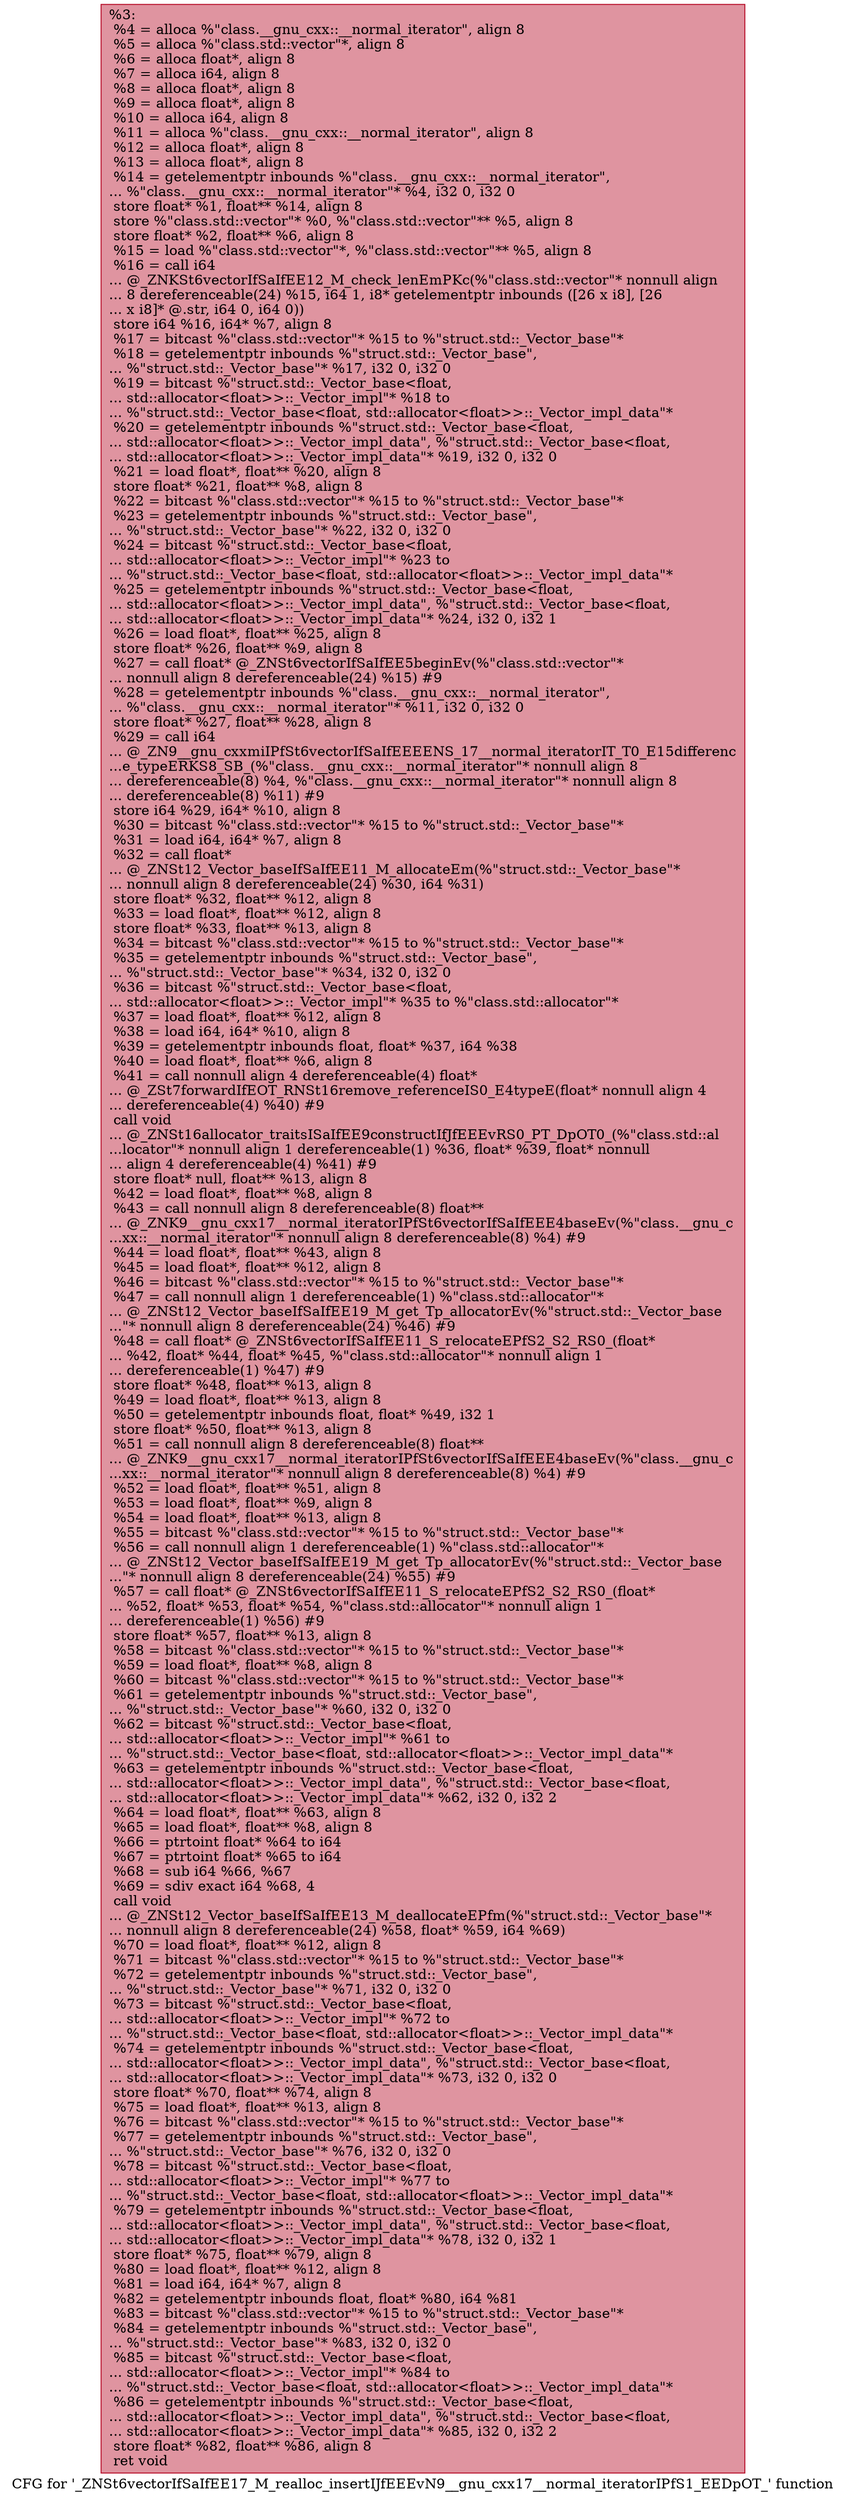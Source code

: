 digraph "CFG for '_ZNSt6vectorIfSaIfEE17_M_realloc_insertIJfEEEvN9__gnu_cxx17__normal_iteratorIPfS1_EEDpOT_' function" {
	label="CFG for '_ZNSt6vectorIfSaIfEE17_M_realloc_insertIJfEEEvN9__gnu_cxx17__normal_iteratorIPfS1_EEDpOT_' function";

	Node0x55a6d766a330 [shape=record,color="#b70d28ff", style=filled, fillcolor="#b70d2870",label="{%3:\l  %4 = alloca %\"class.__gnu_cxx::__normal_iterator\", align 8\l  %5 = alloca %\"class.std::vector\"*, align 8\l  %6 = alloca float*, align 8\l  %7 = alloca i64, align 8\l  %8 = alloca float*, align 8\l  %9 = alloca float*, align 8\l  %10 = alloca i64, align 8\l  %11 = alloca %\"class.__gnu_cxx::__normal_iterator\", align 8\l  %12 = alloca float*, align 8\l  %13 = alloca float*, align 8\l  %14 = getelementptr inbounds %\"class.__gnu_cxx::__normal_iterator\",\l... %\"class.__gnu_cxx::__normal_iterator\"* %4, i32 0, i32 0\l  store float* %1, float** %14, align 8\l  store %\"class.std::vector\"* %0, %\"class.std::vector\"** %5, align 8\l  store float* %2, float** %6, align 8\l  %15 = load %\"class.std::vector\"*, %\"class.std::vector\"** %5, align 8\l  %16 = call i64\l... @_ZNKSt6vectorIfSaIfEE12_M_check_lenEmPKc(%\"class.std::vector\"* nonnull align\l... 8 dereferenceable(24) %15, i64 1, i8* getelementptr inbounds ([26 x i8], [26\l... x i8]* @.str, i64 0, i64 0))\l  store i64 %16, i64* %7, align 8\l  %17 = bitcast %\"class.std::vector\"* %15 to %\"struct.std::_Vector_base\"*\l  %18 = getelementptr inbounds %\"struct.std::_Vector_base\",\l... %\"struct.std::_Vector_base\"* %17, i32 0, i32 0\l  %19 = bitcast %\"struct.std::_Vector_base\<float,\l... std::allocator\<float\>\>::_Vector_impl\"* %18 to\l... %\"struct.std::_Vector_base\<float, std::allocator\<float\>\>::_Vector_impl_data\"*\l  %20 = getelementptr inbounds %\"struct.std::_Vector_base\<float,\l... std::allocator\<float\>\>::_Vector_impl_data\", %\"struct.std::_Vector_base\<float,\l... std::allocator\<float\>\>::_Vector_impl_data\"* %19, i32 0, i32 0\l  %21 = load float*, float** %20, align 8\l  store float* %21, float** %8, align 8\l  %22 = bitcast %\"class.std::vector\"* %15 to %\"struct.std::_Vector_base\"*\l  %23 = getelementptr inbounds %\"struct.std::_Vector_base\",\l... %\"struct.std::_Vector_base\"* %22, i32 0, i32 0\l  %24 = bitcast %\"struct.std::_Vector_base\<float,\l... std::allocator\<float\>\>::_Vector_impl\"* %23 to\l... %\"struct.std::_Vector_base\<float, std::allocator\<float\>\>::_Vector_impl_data\"*\l  %25 = getelementptr inbounds %\"struct.std::_Vector_base\<float,\l... std::allocator\<float\>\>::_Vector_impl_data\", %\"struct.std::_Vector_base\<float,\l... std::allocator\<float\>\>::_Vector_impl_data\"* %24, i32 0, i32 1\l  %26 = load float*, float** %25, align 8\l  store float* %26, float** %9, align 8\l  %27 = call float* @_ZNSt6vectorIfSaIfEE5beginEv(%\"class.std::vector\"*\l... nonnull align 8 dereferenceable(24) %15) #9\l  %28 = getelementptr inbounds %\"class.__gnu_cxx::__normal_iterator\",\l... %\"class.__gnu_cxx::__normal_iterator\"* %11, i32 0, i32 0\l  store float* %27, float** %28, align 8\l  %29 = call i64\l... @_ZN9__gnu_cxxmiIPfSt6vectorIfSaIfEEEENS_17__normal_iteratorIT_T0_E15differenc\l...e_typeERKS8_SB_(%\"class.__gnu_cxx::__normal_iterator\"* nonnull align 8\l... dereferenceable(8) %4, %\"class.__gnu_cxx::__normal_iterator\"* nonnull align 8\l... dereferenceable(8) %11) #9\l  store i64 %29, i64* %10, align 8\l  %30 = bitcast %\"class.std::vector\"* %15 to %\"struct.std::_Vector_base\"*\l  %31 = load i64, i64* %7, align 8\l  %32 = call float*\l... @_ZNSt12_Vector_baseIfSaIfEE11_M_allocateEm(%\"struct.std::_Vector_base\"*\l... nonnull align 8 dereferenceable(24) %30, i64 %31)\l  store float* %32, float** %12, align 8\l  %33 = load float*, float** %12, align 8\l  store float* %33, float** %13, align 8\l  %34 = bitcast %\"class.std::vector\"* %15 to %\"struct.std::_Vector_base\"*\l  %35 = getelementptr inbounds %\"struct.std::_Vector_base\",\l... %\"struct.std::_Vector_base\"* %34, i32 0, i32 0\l  %36 = bitcast %\"struct.std::_Vector_base\<float,\l... std::allocator\<float\>\>::_Vector_impl\"* %35 to %\"class.std::allocator\"*\l  %37 = load float*, float** %12, align 8\l  %38 = load i64, i64* %10, align 8\l  %39 = getelementptr inbounds float, float* %37, i64 %38\l  %40 = load float*, float** %6, align 8\l  %41 = call nonnull align 4 dereferenceable(4) float*\l... @_ZSt7forwardIfEOT_RNSt16remove_referenceIS0_E4typeE(float* nonnull align 4\l... dereferenceable(4) %40) #9\l  call void\l... @_ZNSt16allocator_traitsISaIfEE9constructIfJfEEEvRS0_PT_DpOT0_(%\"class.std::al\l...locator\"* nonnull align 1 dereferenceable(1) %36, float* %39, float* nonnull\l... align 4 dereferenceable(4) %41) #9\l  store float* null, float** %13, align 8\l  %42 = load float*, float** %8, align 8\l  %43 = call nonnull align 8 dereferenceable(8) float**\l... @_ZNK9__gnu_cxx17__normal_iteratorIPfSt6vectorIfSaIfEEE4baseEv(%\"class.__gnu_c\l...xx::__normal_iterator\"* nonnull align 8 dereferenceable(8) %4) #9\l  %44 = load float*, float** %43, align 8\l  %45 = load float*, float** %12, align 8\l  %46 = bitcast %\"class.std::vector\"* %15 to %\"struct.std::_Vector_base\"*\l  %47 = call nonnull align 1 dereferenceable(1) %\"class.std::allocator\"*\l... @_ZNSt12_Vector_baseIfSaIfEE19_M_get_Tp_allocatorEv(%\"struct.std::_Vector_base\l...\"* nonnull align 8 dereferenceable(24) %46) #9\l  %48 = call float* @_ZNSt6vectorIfSaIfEE11_S_relocateEPfS2_S2_RS0_(float*\l... %42, float* %44, float* %45, %\"class.std::allocator\"* nonnull align 1\l... dereferenceable(1) %47) #9\l  store float* %48, float** %13, align 8\l  %49 = load float*, float** %13, align 8\l  %50 = getelementptr inbounds float, float* %49, i32 1\l  store float* %50, float** %13, align 8\l  %51 = call nonnull align 8 dereferenceable(8) float**\l... @_ZNK9__gnu_cxx17__normal_iteratorIPfSt6vectorIfSaIfEEE4baseEv(%\"class.__gnu_c\l...xx::__normal_iterator\"* nonnull align 8 dereferenceable(8) %4) #9\l  %52 = load float*, float** %51, align 8\l  %53 = load float*, float** %9, align 8\l  %54 = load float*, float** %13, align 8\l  %55 = bitcast %\"class.std::vector\"* %15 to %\"struct.std::_Vector_base\"*\l  %56 = call nonnull align 1 dereferenceable(1) %\"class.std::allocator\"*\l... @_ZNSt12_Vector_baseIfSaIfEE19_M_get_Tp_allocatorEv(%\"struct.std::_Vector_base\l...\"* nonnull align 8 dereferenceable(24) %55) #9\l  %57 = call float* @_ZNSt6vectorIfSaIfEE11_S_relocateEPfS2_S2_RS0_(float*\l... %52, float* %53, float* %54, %\"class.std::allocator\"* nonnull align 1\l... dereferenceable(1) %56) #9\l  store float* %57, float** %13, align 8\l  %58 = bitcast %\"class.std::vector\"* %15 to %\"struct.std::_Vector_base\"*\l  %59 = load float*, float** %8, align 8\l  %60 = bitcast %\"class.std::vector\"* %15 to %\"struct.std::_Vector_base\"*\l  %61 = getelementptr inbounds %\"struct.std::_Vector_base\",\l... %\"struct.std::_Vector_base\"* %60, i32 0, i32 0\l  %62 = bitcast %\"struct.std::_Vector_base\<float,\l... std::allocator\<float\>\>::_Vector_impl\"* %61 to\l... %\"struct.std::_Vector_base\<float, std::allocator\<float\>\>::_Vector_impl_data\"*\l  %63 = getelementptr inbounds %\"struct.std::_Vector_base\<float,\l... std::allocator\<float\>\>::_Vector_impl_data\", %\"struct.std::_Vector_base\<float,\l... std::allocator\<float\>\>::_Vector_impl_data\"* %62, i32 0, i32 2\l  %64 = load float*, float** %63, align 8\l  %65 = load float*, float** %8, align 8\l  %66 = ptrtoint float* %64 to i64\l  %67 = ptrtoint float* %65 to i64\l  %68 = sub i64 %66, %67\l  %69 = sdiv exact i64 %68, 4\l  call void\l... @_ZNSt12_Vector_baseIfSaIfEE13_M_deallocateEPfm(%\"struct.std::_Vector_base\"*\l... nonnull align 8 dereferenceable(24) %58, float* %59, i64 %69)\l  %70 = load float*, float** %12, align 8\l  %71 = bitcast %\"class.std::vector\"* %15 to %\"struct.std::_Vector_base\"*\l  %72 = getelementptr inbounds %\"struct.std::_Vector_base\",\l... %\"struct.std::_Vector_base\"* %71, i32 0, i32 0\l  %73 = bitcast %\"struct.std::_Vector_base\<float,\l... std::allocator\<float\>\>::_Vector_impl\"* %72 to\l... %\"struct.std::_Vector_base\<float, std::allocator\<float\>\>::_Vector_impl_data\"*\l  %74 = getelementptr inbounds %\"struct.std::_Vector_base\<float,\l... std::allocator\<float\>\>::_Vector_impl_data\", %\"struct.std::_Vector_base\<float,\l... std::allocator\<float\>\>::_Vector_impl_data\"* %73, i32 0, i32 0\l  store float* %70, float** %74, align 8\l  %75 = load float*, float** %13, align 8\l  %76 = bitcast %\"class.std::vector\"* %15 to %\"struct.std::_Vector_base\"*\l  %77 = getelementptr inbounds %\"struct.std::_Vector_base\",\l... %\"struct.std::_Vector_base\"* %76, i32 0, i32 0\l  %78 = bitcast %\"struct.std::_Vector_base\<float,\l... std::allocator\<float\>\>::_Vector_impl\"* %77 to\l... %\"struct.std::_Vector_base\<float, std::allocator\<float\>\>::_Vector_impl_data\"*\l  %79 = getelementptr inbounds %\"struct.std::_Vector_base\<float,\l... std::allocator\<float\>\>::_Vector_impl_data\", %\"struct.std::_Vector_base\<float,\l... std::allocator\<float\>\>::_Vector_impl_data\"* %78, i32 0, i32 1\l  store float* %75, float** %79, align 8\l  %80 = load float*, float** %12, align 8\l  %81 = load i64, i64* %7, align 8\l  %82 = getelementptr inbounds float, float* %80, i64 %81\l  %83 = bitcast %\"class.std::vector\"* %15 to %\"struct.std::_Vector_base\"*\l  %84 = getelementptr inbounds %\"struct.std::_Vector_base\",\l... %\"struct.std::_Vector_base\"* %83, i32 0, i32 0\l  %85 = bitcast %\"struct.std::_Vector_base\<float,\l... std::allocator\<float\>\>::_Vector_impl\"* %84 to\l... %\"struct.std::_Vector_base\<float, std::allocator\<float\>\>::_Vector_impl_data\"*\l  %86 = getelementptr inbounds %\"struct.std::_Vector_base\<float,\l... std::allocator\<float\>\>::_Vector_impl_data\", %\"struct.std::_Vector_base\<float,\l... std::allocator\<float\>\>::_Vector_impl_data\"* %85, i32 0, i32 2\l  store float* %82, float** %86, align 8\l  ret void\l}"];
}

